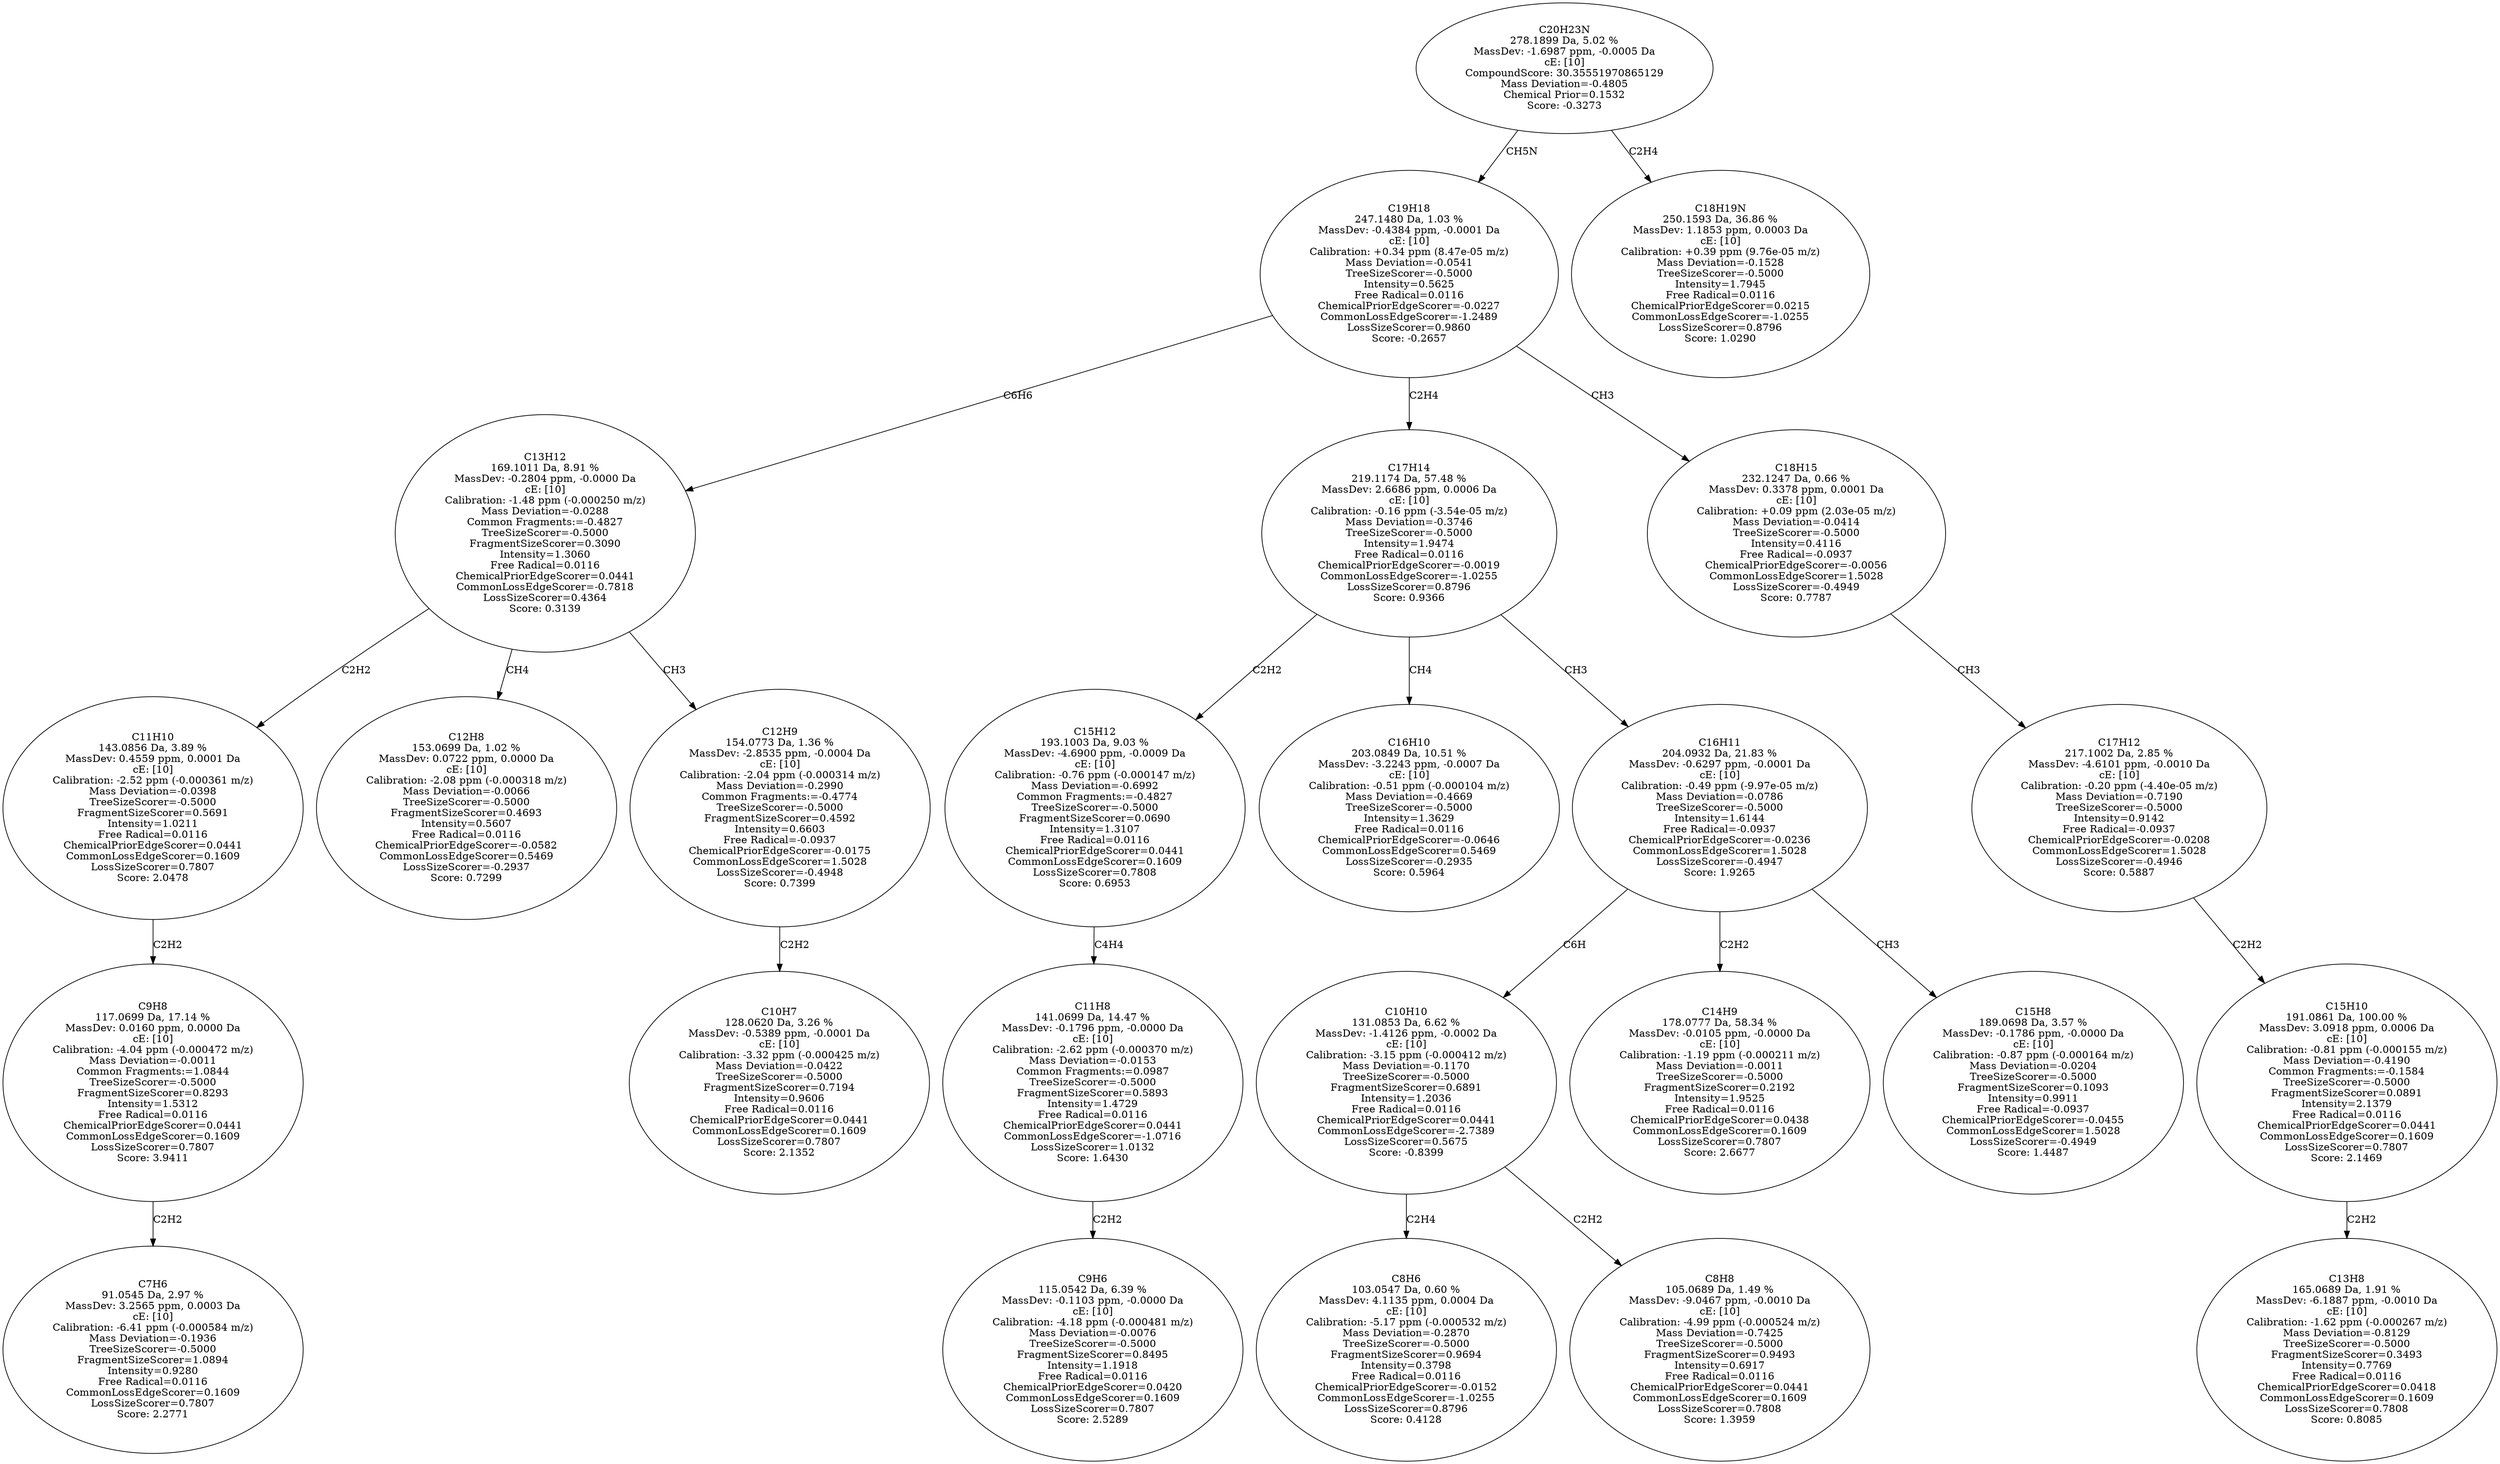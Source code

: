 strict digraph {
v1 [label="C7H6\n91.0545 Da, 2.97 %\nMassDev: 3.2565 ppm, 0.0003 Da\ncE: [10]\nCalibration: -6.41 ppm (-0.000584 m/z)\nMass Deviation=-0.1936\nTreeSizeScorer=-0.5000\nFragmentSizeScorer=1.0894\nIntensity=0.9280\nFree Radical=0.0116\nCommonLossEdgeScorer=0.1609\nLossSizeScorer=0.7807\nScore: 2.2771"];
v2 [label="C9H8\n117.0699 Da, 17.14 %\nMassDev: 0.0160 ppm, 0.0000 Da\ncE: [10]\nCalibration: -4.04 ppm (-0.000472 m/z)\nMass Deviation=-0.0011\nCommon Fragments:=1.0844\nTreeSizeScorer=-0.5000\nFragmentSizeScorer=0.8293\nIntensity=1.5312\nFree Radical=0.0116\nChemicalPriorEdgeScorer=0.0441\nCommonLossEdgeScorer=0.1609\nLossSizeScorer=0.7807\nScore: 3.9411"];
v3 [label="C11H10\n143.0856 Da, 3.89 %\nMassDev: 0.4559 ppm, 0.0001 Da\ncE: [10]\nCalibration: -2.52 ppm (-0.000361 m/z)\nMass Deviation=-0.0398\nTreeSizeScorer=-0.5000\nFragmentSizeScorer=0.5691\nIntensity=1.0211\nFree Radical=0.0116\nChemicalPriorEdgeScorer=0.0441\nCommonLossEdgeScorer=0.1609\nLossSizeScorer=0.7807\nScore: 2.0478"];
v4 [label="C12H8\n153.0699 Da, 1.02 %\nMassDev: 0.0722 ppm, 0.0000 Da\ncE: [10]\nCalibration: -2.08 ppm (-0.000318 m/z)\nMass Deviation=-0.0066\nTreeSizeScorer=-0.5000\nFragmentSizeScorer=0.4693\nIntensity=0.5607\nFree Radical=0.0116\nChemicalPriorEdgeScorer=-0.0582\nCommonLossEdgeScorer=0.5469\nLossSizeScorer=-0.2937\nScore: 0.7299"];
v5 [label="C10H7\n128.0620 Da, 3.26 %\nMassDev: -0.5389 ppm, -0.0001 Da\ncE: [10]\nCalibration: -3.32 ppm (-0.000425 m/z)\nMass Deviation=-0.0422\nTreeSizeScorer=-0.5000\nFragmentSizeScorer=0.7194\nIntensity=0.9606\nFree Radical=0.0116\nChemicalPriorEdgeScorer=0.0441\nCommonLossEdgeScorer=0.1609\nLossSizeScorer=0.7807\nScore: 2.1352"];
v6 [label="C12H9\n154.0773 Da, 1.36 %\nMassDev: -2.8535 ppm, -0.0004 Da\ncE: [10]\nCalibration: -2.04 ppm (-0.000314 m/z)\nMass Deviation=-0.2990\nCommon Fragments:=-0.4774\nTreeSizeScorer=-0.5000\nFragmentSizeScorer=0.4592\nIntensity=0.6603\nFree Radical=-0.0937\nChemicalPriorEdgeScorer=-0.0175\nCommonLossEdgeScorer=1.5028\nLossSizeScorer=-0.4948\nScore: 0.7399"];
v7 [label="C13H12\n169.1011 Da, 8.91 %\nMassDev: -0.2804 ppm, -0.0000 Da\ncE: [10]\nCalibration: -1.48 ppm (-0.000250 m/z)\nMass Deviation=-0.0288\nCommon Fragments:=-0.4827\nTreeSizeScorer=-0.5000\nFragmentSizeScorer=0.3090\nIntensity=1.3060\nFree Radical=0.0116\nChemicalPriorEdgeScorer=0.0441\nCommonLossEdgeScorer=-0.7818\nLossSizeScorer=0.4364\nScore: 0.3139"];
v8 [label="C9H6\n115.0542 Da, 6.39 %\nMassDev: -0.1103 ppm, -0.0000 Da\ncE: [10]\nCalibration: -4.18 ppm (-0.000481 m/z)\nMass Deviation=-0.0076\nTreeSizeScorer=-0.5000\nFragmentSizeScorer=0.8495\nIntensity=1.1918\nFree Radical=0.0116\nChemicalPriorEdgeScorer=0.0420\nCommonLossEdgeScorer=0.1609\nLossSizeScorer=0.7807\nScore: 2.5289"];
v9 [label="C11H8\n141.0699 Da, 14.47 %\nMassDev: -0.1796 ppm, -0.0000 Da\ncE: [10]\nCalibration: -2.62 ppm (-0.000370 m/z)\nMass Deviation=-0.0153\nCommon Fragments:=0.0987\nTreeSizeScorer=-0.5000\nFragmentSizeScorer=0.5893\nIntensity=1.4729\nFree Radical=0.0116\nChemicalPriorEdgeScorer=0.0441\nCommonLossEdgeScorer=-1.0716\nLossSizeScorer=1.0132\nScore: 1.6430"];
v10 [label="C15H12\n193.1003 Da, 9.03 %\nMassDev: -4.6900 ppm, -0.0009 Da\ncE: [10]\nCalibration: -0.76 ppm (-0.000147 m/z)\nMass Deviation=-0.6992\nCommon Fragments:=-0.4827\nTreeSizeScorer=-0.5000\nFragmentSizeScorer=0.0690\nIntensity=1.3107\nFree Radical=0.0116\nChemicalPriorEdgeScorer=0.0441\nCommonLossEdgeScorer=0.1609\nLossSizeScorer=0.7808\nScore: 0.6953"];
v11 [label="C16H10\n203.0849 Da, 10.51 %\nMassDev: -3.2243 ppm, -0.0007 Da\ncE: [10]\nCalibration: -0.51 ppm (-0.000104 m/z)\nMass Deviation=-0.4669\nTreeSizeScorer=-0.5000\nIntensity=1.3629\nFree Radical=0.0116\nChemicalPriorEdgeScorer=-0.0646\nCommonLossEdgeScorer=0.5469\nLossSizeScorer=-0.2935\nScore: 0.5964"];
v12 [label="C8H6\n103.0547 Da, 0.60 %\nMassDev: 4.1135 ppm, 0.0004 Da\ncE: [10]\nCalibration: -5.17 ppm (-0.000532 m/z)\nMass Deviation=-0.2870\nTreeSizeScorer=-0.5000\nFragmentSizeScorer=0.9694\nIntensity=0.3798\nFree Radical=0.0116\nChemicalPriorEdgeScorer=-0.0152\nCommonLossEdgeScorer=-1.0255\nLossSizeScorer=0.8796\nScore: 0.4128"];
v13 [label="C8H8\n105.0689 Da, 1.49 %\nMassDev: -9.0467 ppm, -0.0010 Da\ncE: [10]\nCalibration: -4.99 ppm (-0.000524 m/z)\nMass Deviation=-0.7425\nTreeSizeScorer=-0.5000\nFragmentSizeScorer=0.9493\nIntensity=0.6917\nFree Radical=0.0116\nChemicalPriorEdgeScorer=0.0441\nCommonLossEdgeScorer=0.1609\nLossSizeScorer=0.7808\nScore: 1.3959"];
v14 [label="C10H10\n131.0853 Da, 6.62 %\nMassDev: -1.4126 ppm, -0.0002 Da\ncE: [10]\nCalibration: -3.15 ppm (-0.000412 m/z)\nMass Deviation=-0.1170\nTreeSizeScorer=-0.5000\nFragmentSizeScorer=0.6891\nIntensity=1.2036\nFree Radical=0.0116\nChemicalPriorEdgeScorer=0.0441\nCommonLossEdgeScorer=-2.7389\nLossSizeScorer=0.5675\nScore: -0.8399"];
v15 [label="C14H9\n178.0777 Da, 58.34 %\nMassDev: -0.0105 ppm, -0.0000 Da\ncE: [10]\nCalibration: -1.19 ppm (-0.000211 m/z)\nMass Deviation=-0.0011\nTreeSizeScorer=-0.5000\nFragmentSizeScorer=0.2192\nIntensity=1.9525\nFree Radical=0.0116\nChemicalPriorEdgeScorer=0.0438\nCommonLossEdgeScorer=0.1609\nLossSizeScorer=0.7807\nScore: 2.6677"];
v16 [label="C15H8\n189.0698 Da, 3.57 %\nMassDev: -0.1786 ppm, -0.0000 Da\ncE: [10]\nCalibration: -0.87 ppm (-0.000164 m/z)\nMass Deviation=-0.0204\nTreeSizeScorer=-0.5000\nFragmentSizeScorer=0.1093\nIntensity=0.9911\nFree Radical=-0.0937\nChemicalPriorEdgeScorer=-0.0455\nCommonLossEdgeScorer=1.5028\nLossSizeScorer=-0.4949\nScore: 1.4487"];
v17 [label="C16H11\n204.0932 Da, 21.83 %\nMassDev: -0.6297 ppm, -0.0001 Da\ncE: [10]\nCalibration: -0.49 ppm (-9.97e-05 m/z)\nMass Deviation=-0.0786\nTreeSizeScorer=-0.5000\nIntensity=1.6144\nFree Radical=-0.0937\nChemicalPriorEdgeScorer=-0.0236\nCommonLossEdgeScorer=1.5028\nLossSizeScorer=-0.4947\nScore: 1.9265"];
v18 [label="C17H14\n219.1174 Da, 57.48 %\nMassDev: 2.6686 ppm, 0.0006 Da\ncE: [10]\nCalibration: -0.16 ppm (-3.54e-05 m/z)\nMass Deviation=-0.3746\nTreeSizeScorer=-0.5000\nIntensity=1.9474\nFree Radical=0.0116\nChemicalPriorEdgeScorer=-0.0019\nCommonLossEdgeScorer=-1.0255\nLossSizeScorer=0.8796\nScore: 0.9366"];
v19 [label="C13H8\n165.0689 Da, 1.91 %\nMassDev: -6.1887 ppm, -0.0010 Da\ncE: [10]\nCalibration: -1.62 ppm (-0.000267 m/z)\nMass Deviation=-0.8129\nTreeSizeScorer=-0.5000\nFragmentSizeScorer=0.3493\nIntensity=0.7769\nFree Radical=0.0116\nChemicalPriorEdgeScorer=0.0418\nCommonLossEdgeScorer=0.1609\nLossSizeScorer=0.7808\nScore: 0.8085"];
v20 [label="C15H10\n191.0861 Da, 100.00 %\nMassDev: 3.0918 ppm, 0.0006 Da\ncE: [10]\nCalibration: -0.81 ppm (-0.000155 m/z)\nMass Deviation=-0.4190\nCommon Fragments:=-0.1584\nTreeSizeScorer=-0.5000\nFragmentSizeScorer=0.0891\nIntensity=2.1379\nFree Radical=0.0116\nChemicalPriorEdgeScorer=0.0441\nCommonLossEdgeScorer=0.1609\nLossSizeScorer=0.7807\nScore: 2.1469"];
v21 [label="C17H12\n217.1002 Da, 2.85 %\nMassDev: -4.6101 ppm, -0.0010 Da\ncE: [10]\nCalibration: -0.20 ppm (-4.40e-05 m/z)\nMass Deviation=-0.7190\nTreeSizeScorer=-0.5000\nIntensity=0.9142\nFree Radical=-0.0937\nChemicalPriorEdgeScorer=-0.0208\nCommonLossEdgeScorer=1.5028\nLossSizeScorer=-0.4946\nScore: 0.5887"];
v22 [label="C18H15\n232.1247 Da, 0.66 %\nMassDev: 0.3378 ppm, 0.0001 Da\ncE: [10]\nCalibration: +0.09 ppm (2.03e-05 m/z)\nMass Deviation=-0.0414\nTreeSizeScorer=-0.5000\nIntensity=0.4116\nFree Radical=-0.0937\nChemicalPriorEdgeScorer=-0.0056\nCommonLossEdgeScorer=1.5028\nLossSizeScorer=-0.4949\nScore: 0.7787"];
v23 [label="C19H18\n247.1480 Da, 1.03 %\nMassDev: -0.4384 ppm, -0.0001 Da\ncE: [10]\nCalibration: +0.34 ppm (8.47e-05 m/z)\nMass Deviation=-0.0541\nTreeSizeScorer=-0.5000\nIntensity=0.5625\nFree Radical=0.0116\nChemicalPriorEdgeScorer=-0.0227\nCommonLossEdgeScorer=-1.2489\nLossSizeScorer=0.9860\nScore: -0.2657"];
v24 [label="C18H19N\n250.1593 Da, 36.86 %\nMassDev: 1.1853 ppm, 0.0003 Da\ncE: [10]\nCalibration: +0.39 ppm (9.76e-05 m/z)\nMass Deviation=-0.1528\nTreeSizeScorer=-0.5000\nIntensity=1.7945\nFree Radical=0.0116\nChemicalPriorEdgeScorer=0.0215\nCommonLossEdgeScorer=-1.0255\nLossSizeScorer=0.8796\nScore: 1.0290"];
v25 [label="C20H23N\n278.1899 Da, 5.02 %\nMassDev: -1.6987 ppm, -0.0005 Da\ncE: [10]\nCompoundScore: 30.35551970865129\nMass Deviation=-0.4805\nChemical Prior=0.1532\nScore: -0.3273"];
v2 -> v1 [label="C2H2"];
v3 -> v2 [label="C2H2"];
v7 -> v3 [label="C2H2"];
v7 -> v4 [label="CH4"];
v6 -> v5 [label="C2H2"];
v7 -> v6 [label="CH3"];
v23 -> v7 [label="C6H6"];
v9 -> v8 [label="C2H2"];
v10 -> v9 [label="C4H4"];
v18 -> v10 [label="C2H2"];
v18 -> v11 [label="CH4"];
v14 -> v12 [label="C2H4"];
v14 -> v13 [label="C2H2"];
v17 -> v14 [label="C6H"];
v17 -> v15 [label="C2H2"];
v17 -> v16 [label="CH3"];
v18 -> v17 [label="CH3"];
v23 -> v18 [label="C2H4"];
v20 -> v19 [label="C2H2"];
v21 -> v20 [label="C2H2"];
v22 -> v21 [label="CH3"];
v23 -> v22 [label="CH3"];
v25 -> v23 [label="CH5N"];
v25 -> v24 [label="C2H4"];
}